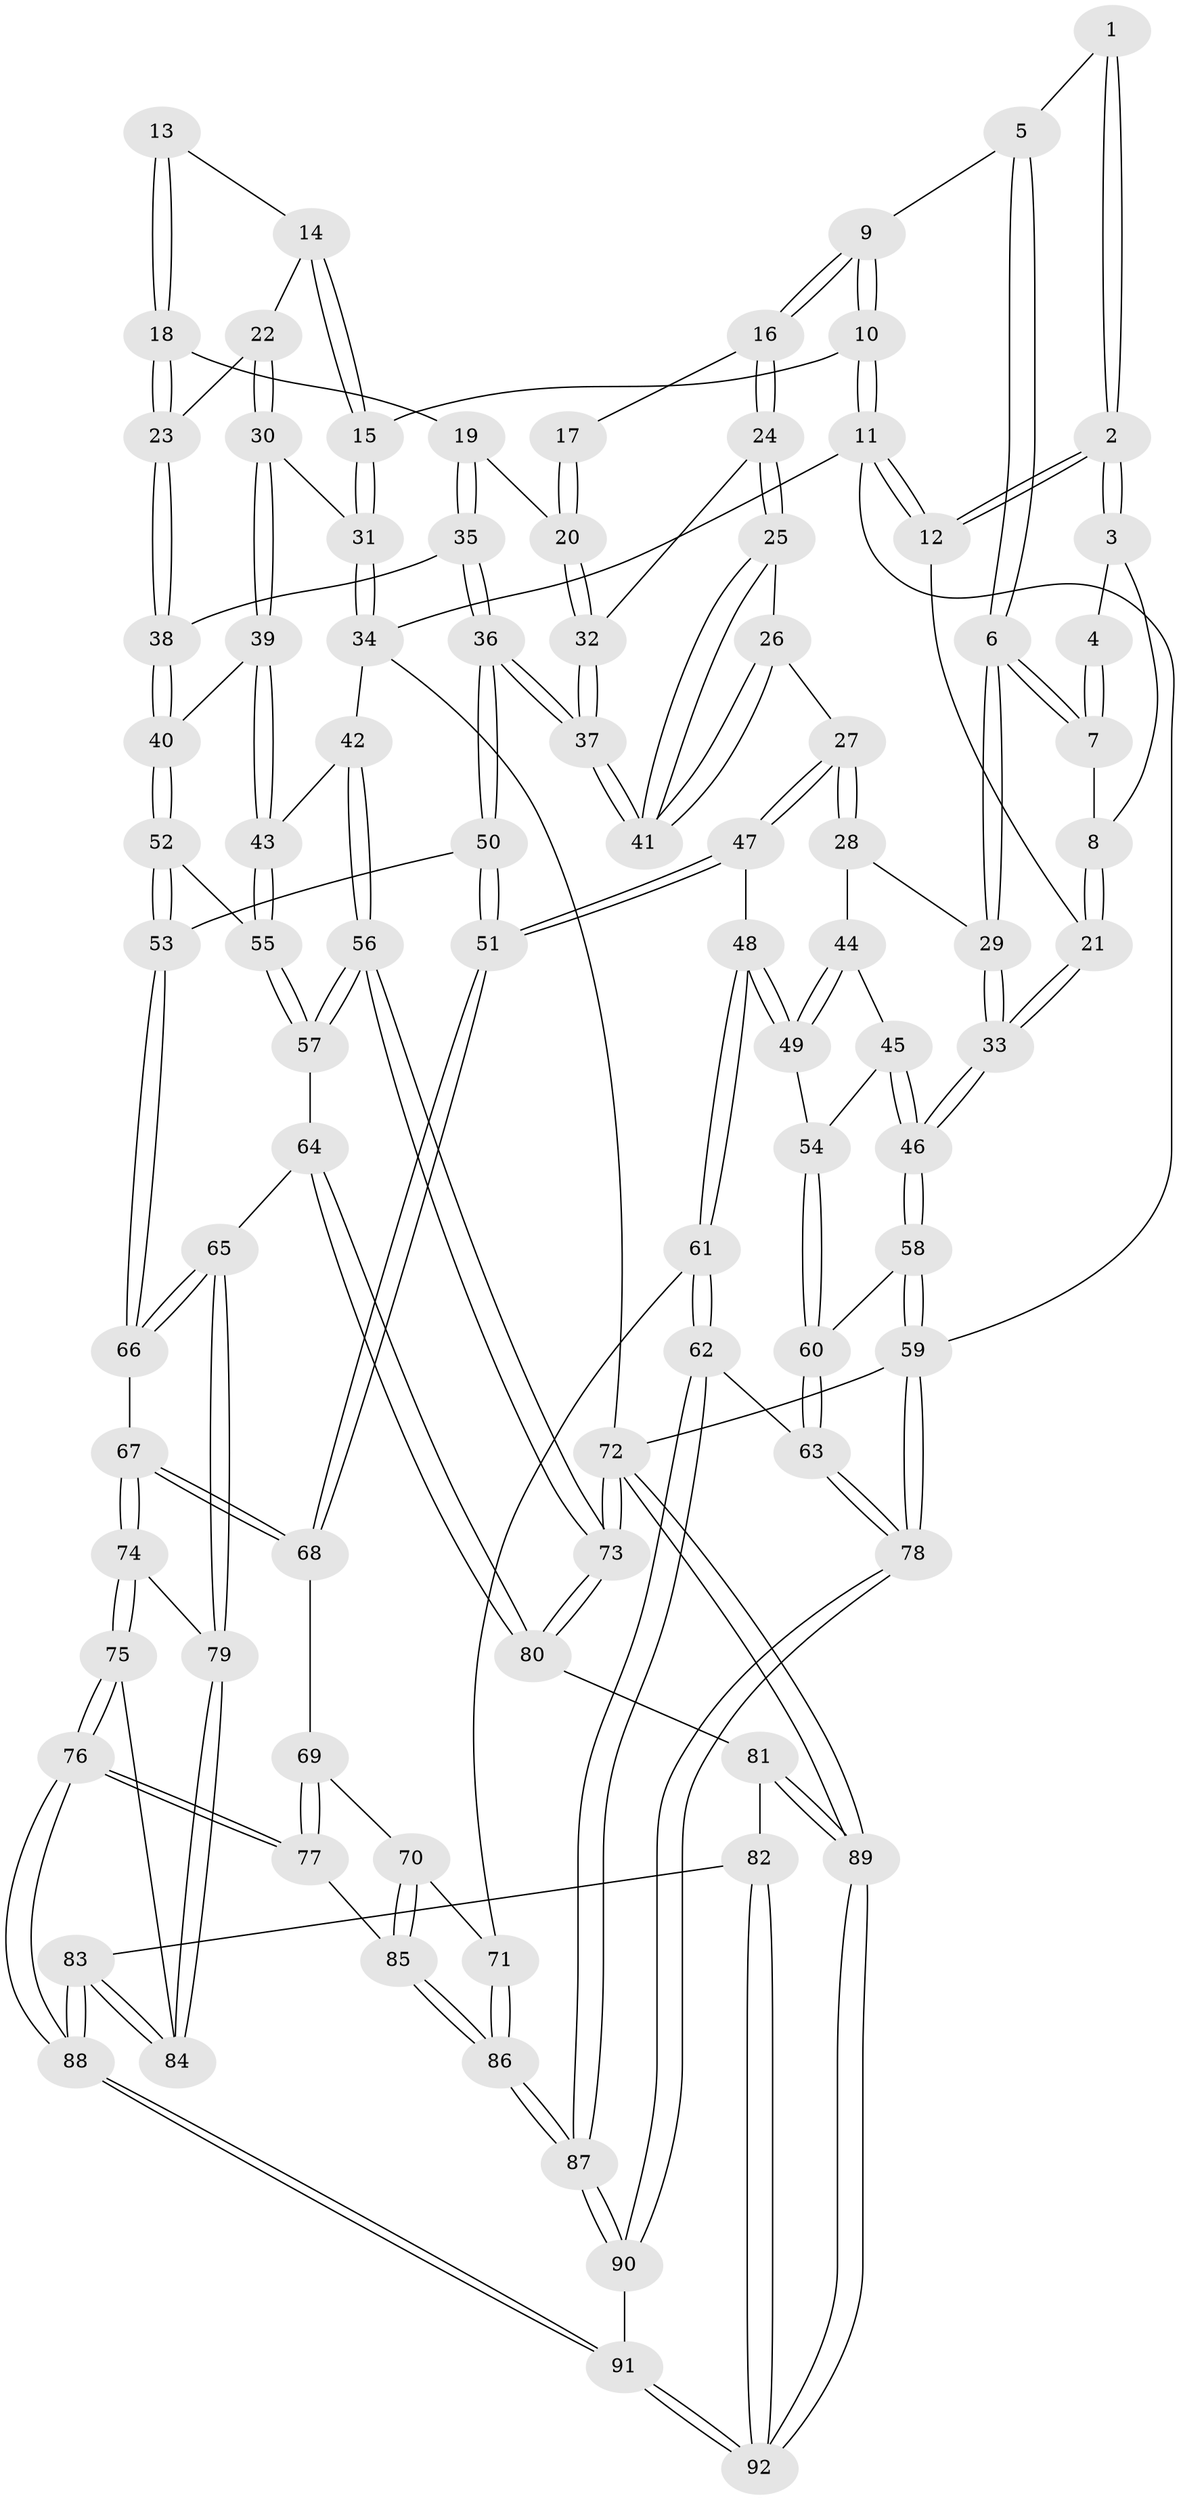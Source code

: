 // coarse degree distribution, {3: 0.35135135135135137, 2: 0.08108108108108109, 6: 0.05405405405405406, 4: 0.4864864864864865, 5: 0.02702702702702703}
// Generated by graph-tools (version 1.1) at 2025/38/03/04/25 23:38:22]
// undirected, 92 vertices, 227 edges
graph export_dot {
  node [color=gray90,style=filled];
  1 [pos="+0.13525877603858819+0.06020017514458361"];
  2 [pos="+0+0"];
  3 [pos="+0+0"];
  4 [pos="+0.09544836496237559+0.1254233056762985"];
  5 [pos="+0.2643001535322047+0.07127939461285553"];
  6 [pos="+0.16947419271566647+0.222544101199714"];
  7 [pos="+0.11530365393233608+0.1851281145160182"];
  8 [pos="+0.07155915800109283+0.18331716336453538"];
  9 [pos="+0.43997307996533885+0"];
  10 [pos="+0.44221783225574995+0"];
  11 [pos="+0+0"];
  12 [pos="+0+0"];
  13 [pos="+0.7100057207262329+0.11934223812645257"];
  14 [pos="+0.7902702660104326+0.12382156192000542"];
  15 [pos="+1+0"];
  16 [pos="+0.45420785884427695+0"];
  17 [pos="+0.5994914848236877+0.07169418250514446"];
  18 [pos="+0.6884289192242652+0.2174206075521481"];
  19 [pos="+0.6572043318706898+0.23437970923485557"];
  20 [pos="+0.6461544955324857+0.23061242721505756"];
  21 [pos="+0+0.30236469826037354"];
  22 [pos="+0.8038965715547595+0.1666718315759468"];
  23 [pos="+0.7354850522805603+0.25506958262425783"];
  24 [pos="+0.452879620982327+0.07842193282633604"];
  25 [pos="+0.4168155805608885+0.20425332432053822"];
  26 [pos="+0.3280117747017023+0.3373945983821173"];
  27 [pos="+0.2721709410865017+0.37691547512411855"];
  28 [pos="+0.22929379245873582+0.3708425951574592"];
  29 [pos="+0.18115589216332512+0.34207393330843716"];
  30 [pos="+0.888995698055841+0.26368545094450774"];
  31 [pos="+1+0"];
  32 [pos="+0.5806737752724418+0.25503514814084244"];
  33 [pos="+0+0.4201824785990059"];
  34 [pos="+1+0"];
  35 [pos="+0.701088466555018+0.406863298285208"];
  36 [pos="+0.5961955339016254+0.41828620587560034"];
  37 [pos="+0.5947537642118539+0.4164403214398366"];
  38 [pos="+0.7276314927813705+0.4086665237067771"];
  39 [pos="+0.9120989147006274+0.3494475226717156"];
  40 [pos="+0.7727487105334955+0.42543878234435206"];
  41 [pos="+0.5896416695948272+0.4133206501742866"];
  42 [pos="+1+0.3865453760107627"];
  43 [pos="+1+0.3840279856957833"];
  44 [pos="+0.22352347382824614+0.3867052230534907"];
  45 [pos="+0.13159211446719105+0.5398391113758604"];
  46 [pos="+0+0.5448542083089393"];
  47 [pos="+0.40874500736866914+0.5971054727394894"];
  48 [pos="+0.3438669388434802+0.6330188478071586"];
  49 [pos="+0.19931714638322975+0.6243291311219492"];
  50 [pos="+0.5185799067416974+0.5482445008799919"];
  51 [pos="+0.4104448922904692+0.5974750890697841"];
  52 [pos="+0.7881735236975146+0.5040718587882617"];
  53 [pos="+0.663414904807362+0.6642121590037495"];
  54 [pos="+0.18883074020430252+0.6274653140364427"];
  55 [pos="+0.8722730218193323+0.6096938514752065"];
  56 [pos="+1+0.8329992695358196"];
  57 [pos="+0.9201212167246592+0.7436240307568005"];
  58 [pos="+0+0.605431158830388"];
  59 [pos="+0+1"];
  60 [pos="+0.10524664196630391+0.7042231646653251"];
  61 [pos="+0.2494467621348109+0.8376188626363302"];
  62 [pos="+0.1968405209495272+0.8522777262898742"];
  63 [pos="+0.1792028727966805+0.8534912122836764"];
  64 [pos="+0.8528549770736722+0.7662665682776203"];
  65 [pos="+0.8191978926055868+0.7728262868883503"];
  66 [pos="+0.6640291683831614+0.6662994046941405"];
  67 [pos="+0.5683042566613584+0.7960717279189483"];
  68 [pos="+0.469407958601291+0.7504504251012062"];
  69 [pos="+0.42715635365557375+0.8092007352223802"];
  70 [pos="+0.3767682560664638+0.8597214078162749"];
  71 [pos="+0.27924694008641493+0.847616773777675"];
  72 [pos="+1+1"];
  73 [pos="+1+1"];
  74 [pos="+0.5705639240247651+0.8008750206209992"];
  75 [pos="+0.5669242084191246+0.884005116204591"];
  76 [pos="+0.5552100139748443+0.9284905760692749"];
  77 [pos="+0.5279534442419427+0.9263199336520727"];
  78 [pos="+0+1"];
  79 [pos="+0.7547457935427276+0.8375255439537576"];
  80 [pos="+0.839937241597061+0.9516012998095674"];
  81 [pos="+0.8178190202881208+0.9609217636403552"];
  82 [pos="+0.7625566393922071+0.9647468659918601"];
  83 [pos="+0.7361728688409176+0.9085201267231249"];
  84 [pos="+0.7393506272858984+0.8831009146443772"];
  85 [pos="+0.41778981039270846+0.934335210860649"];
  86 [pos="+0.370057540250514+1"];
  87 [pos="+0.36392846365513787+1"];
  88 [pos="+0.5842425195582577+0.988323387686447"];
  89 [pos="+1+1"];
  90 [pos="+0.3665681098477965+1"];
  91 [pos="+0.5890499479069027+1"];
  92 [pos="+0.7241270218655141+1"];
  1 -- 2;
  1 -- 2;
  1 -- 5;
  2 -- 3;
  2 -- 3;
  2 -- 12;
  2 -- 12;
  3 -- 4;
  3 -- 8;
  4 -- 7;
  4 -- 7;
  5 -- 6;
  5 -- 6;
  5 -- 9;
  6 -- 7;
  6 -- 7;
  6 -- 29;
  6 -- 29;
  7 -- 8;
  8 -- 21;
  8 -- 21;
  9 -- 10;
  9 -- 10;
  9 -- 16;
  9 -- 16;
  10 -- 11;
  10 -- 11;
  10 -- 15;
  11 -- 12;
  11 -- 12;
  11 -- 34;
  11 -- 59;
  12 -- 21;
  13 -- 14;
  13 -- 18;
  13 -- 18;
  14 -- 15;
  14 -- 15;
  14 -- 22;
  15 -- 31;
  15 -- 31;
  16 -- 17;
  16 -- 24;
  16 -- 24;
  17 -- 20;
  17 -- 20;
  18 -- 19;
  18 -- 23;
  18 -- 23;
  19 -- 20;
  19 -- 35;
  19 -- 35;
  20 -- 32;
  20 -- 32;
  21 -- 33;
  21 -- 33;
  22 -- 23;
  22 -- 30;
  22 -- 30;
  23 -- 38;
  23 -- 38;
  24 -- 25;
  24 -- 25;
  24 -- 32;
  25 -- 26;
  25 -- 41;
  25 -- 41;
  26 -- 27;
  26 -- 41;
  26 -- 41;
  27 -- 28;
  27 -- 28;
  27 -- 47;
  27 -- 47;
  28 -- 29;
  28 -- 44;
  29 -- 33;
  29 -- 33;
  30 -- 31;
  30 -- 39;
  30 -- 39;
  31 -- 34;
  31 -- 34;
  32 -- 37;
  32 -- 37;
  33 -- 46;
  33 -- 46;
  34 -- 42;
  34 -- 72;
  35 -- 36;
  35 -- 36;
  35 -- 38;
  36 -- 37;
  36 -- 37;
  36 -- 50;
  36 -- 50;
  37 -- 41;
  37 -- 41;
  38 -- 40;
  38 -- 40;
  39 -- 40;
  39 -- 43;
  39 -- 43;
  40 -- 52;
  40 -- 52;
  42 -- 43;
  42 -- 56;
  42 -- 56;
  43 -- 55;
  43 -- 55;
  44 -- 45;
  44 -- 49;
  44 -- 49;
  45 -- 46;
  45 -- 46;
  45 -- 54;
  46 -- 58;
  46 -- 58;
  47 -- 48;
  47 -- 51;
  47 -- 51;
  48 -- 49;
  48 -- 49;
  48 -- 61;
  48 -- 61;
  49 -- 54;
  50 -- 51;
  50 -- 51;
  50 -- 53;
  51 -- 68;
  51 -- 68;
  52 -- 53;
  52 -- 53;
  52 -- 55;
  53 -- 66;
  53 -- 66;
  54 -- 60;
  54 -- 60;
  55 -- 57;
  55 -- 57;
  56 -- 57;
  56 -- 57;
  56 -- 73;
  56 -- 73;
  57 -- 64;
  58 -- 59;
  58 -- 59;
  58 -- 60;
  59 -- 78;
  59 -- 78;
  59 -- 72;
  60 -- 63;
  60 -- 63;
  61 -- 62;
  61 -- 62;
  61 -- 71;
  62 -- 63;
  62 -- 87;
  62 -- 87;
  63 -- 78;
  63 -- 78;
  64 -- 65;
  64 -- 80;
  64 -- 80;
  65 -- 66;
  65 -- 66;
  65 -- 79;
  65 -- 79;
  66 -- 67;
  67 -- 68;
  67 -- 68;
  67 -- 74;
  67 -- 74;
  68 -- 69;
  69 -- 70;
  69 -- 77;
  69 -- 77;
  70 -- 71;
  70 -- 85;
  70 -- 85;
  71 -- 86;
  71 -- 86;
  72 -- 73;
  72 -- 73;
  72 -- 89;
  72 -- 89;
  73 -- 80;
  73 -- 80;
  74 -- 75;
  74 -- 75;
  74 -- 79;
  75 -- 76;
  75 -- 76;
  75 -- 84;
  76 -- 77;
  76 -- 77;
  76 -- 88;
  76 -- 88;
  77 -- 85;
  78 -- 90;
  78 -- 90;
  79 -- 84;
  79 -- 84;
  80 -- 81;
  81 -- 82;
  81 -- 89;
  81 -- 89;
  82 -- 83;
  82 -- 92;
  82 -- 92;
  83 -- 84;
  83 -- 84;
  83 -- 88;
  83 -- 88;
  85 -- 86;
  85 -- 86;
  86 -- 87;
  86 -- 87;
  87 -- 90;
  87 -- 90;
  88 -- 91;
  88 -- 91;
  89 -- 92;
  89 -- 92;
  90 -- 91;
  91 -- 92;
  91 -- 92;
}
